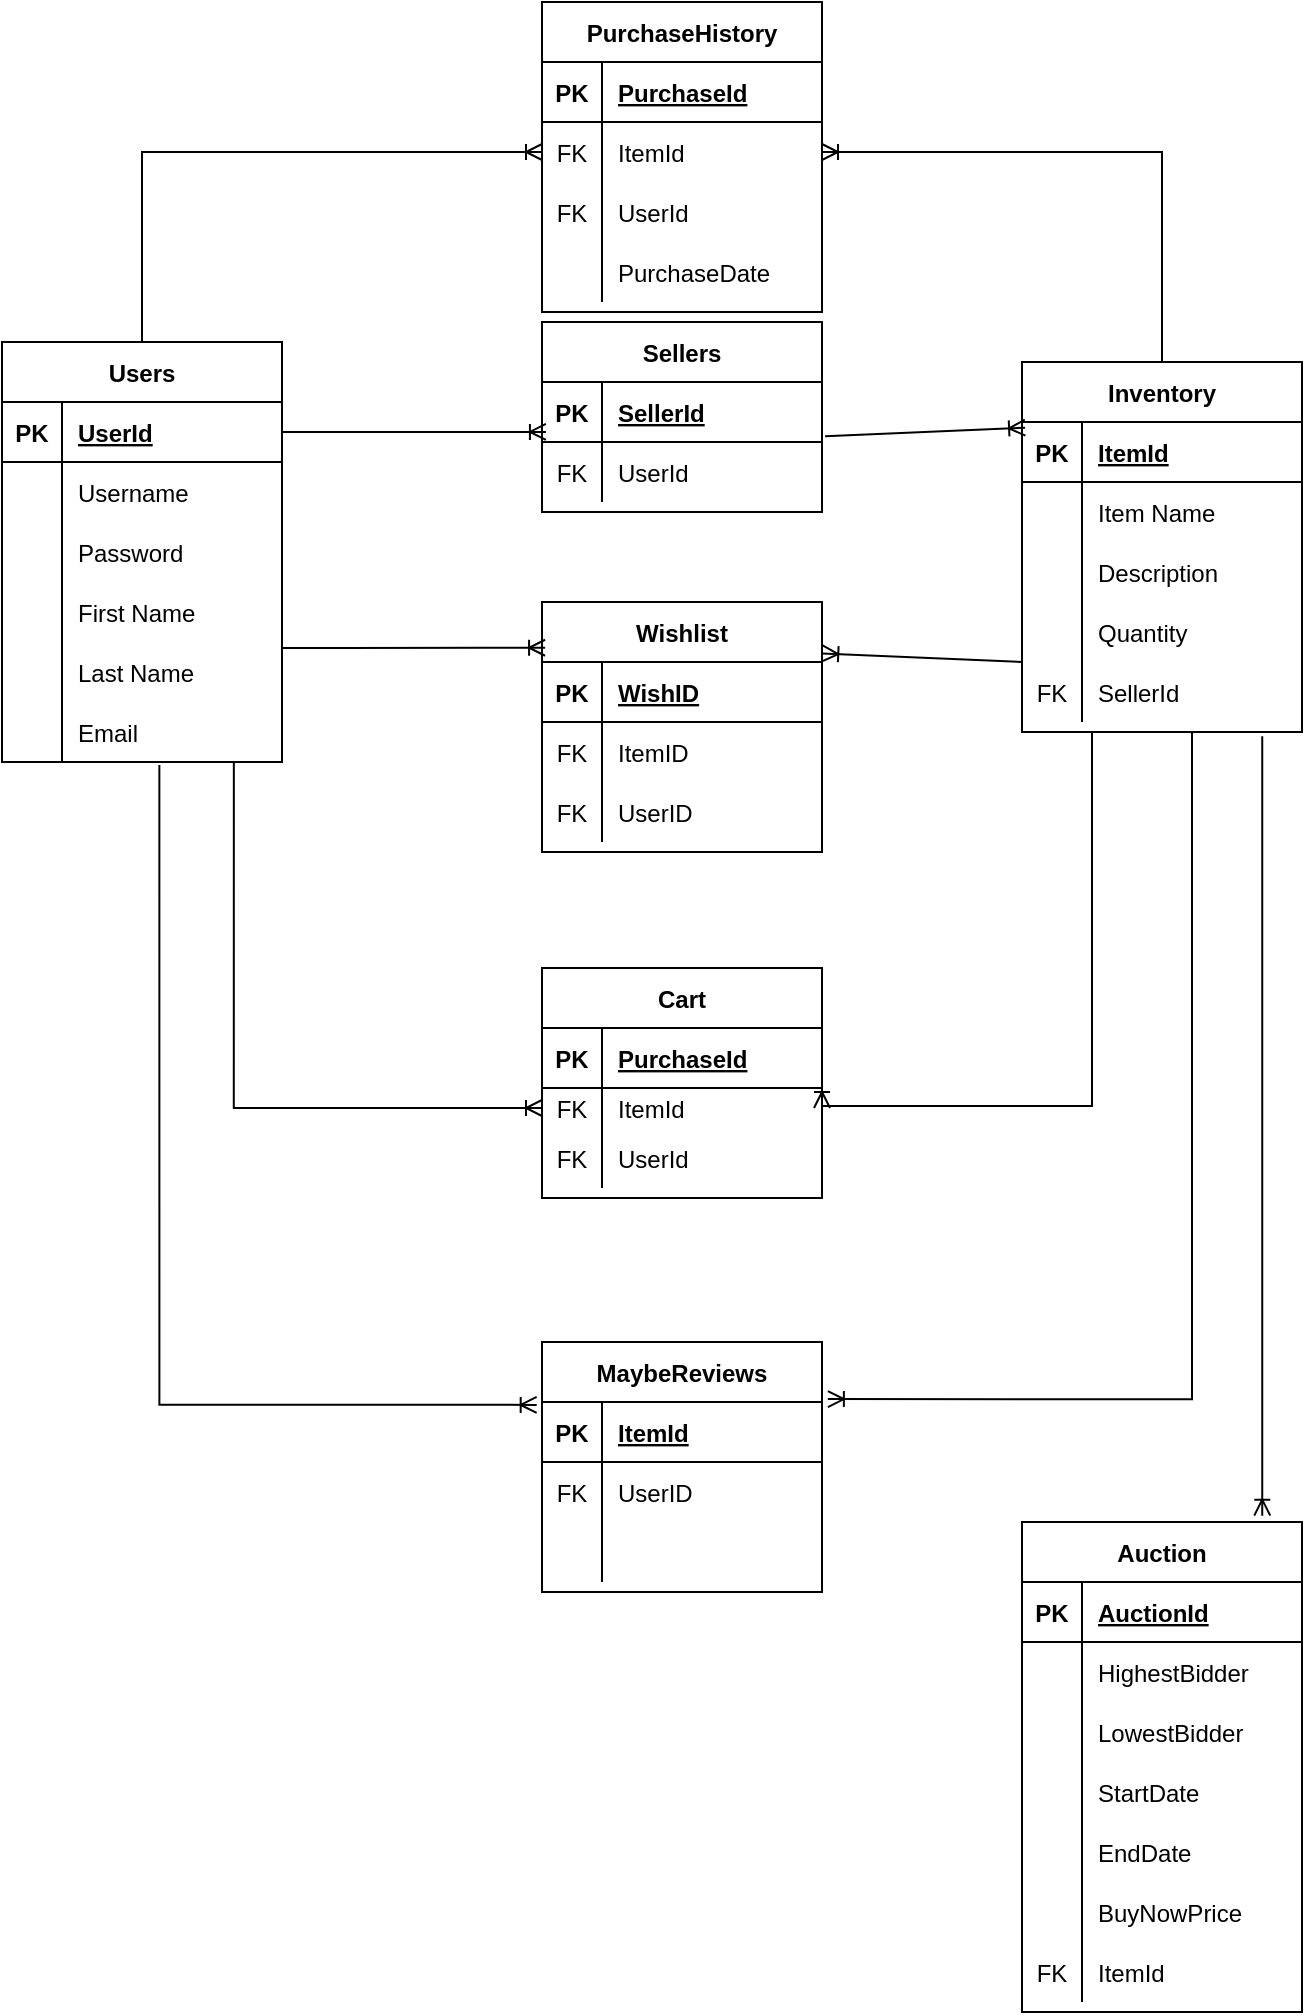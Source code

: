 <mxfile version="17.4.4" type="github">
  <diagram id="R2lEEEUBdFMjLlhIrx00" name="Page-1">
    <mxGraphModel dx="886" dy="617" grid="1" gridSize="10" guides="1" tooltips="1" connect="1" arrows="1" fold="1" page="1" pageScale="1" pageWidth="850" pageHeight="1100" math="0" shadow="0" extFonts="Permanent Marker^https://fonts.googleapis.com/css?family=Permanent+Marker">
      <root>
        <mxCell id="0" />
        <mxCell id="1" parent="0" />
        <mxCell id="C-vyLk0tnHw3VtMMgP7b-2" value="Sellers" style="shape=table;startSize=30;container=1;collapsible=1;childLayout=tableLayout;fixedRows=1;rowLines=0;fontStyle=1;align=center;resizeLast=1;" parent="1" vertex="1">
          <mxGeometry x="390" y="170" width="140" height="95" as="geometry" />
        </mxCell>
        <mxCell id="C-vyLk0tnHw3VtMMgP7b-3" value="" style="shape=partialRectangle;collapsible=0;dropTarget=0;pointerEvents=0;fillColor=none;points=[[0,0.5],[1,0.5]];portConstraint=eastwest;top=0;left=0;right=0;bottom=1;" parent="C-vyLk0tnHw3VtMMgP7b-2" vertex="1">
          <mxGeometry y="30" width="140" height="30" as="geometry" />
        </mxCell>
        <mxCell id="C-vyLk0tnHw3VtMMgP7b-4" value="PK" style="shape=partialRectangle;overflow=hidden;connectable=0;fillColor=none;top=0;left=0;bottom=0;right=0;fontStyle=1;" parent="C-vyLk0tnHw3VtMMgP7b-3" vertex="1">
          <mxGeometry width="30" height="30" as="geometry">
            <mxRectangle width="30" height="30" as="alternateBounds" />
          </mxGeometry>
        </mxCell>
        <mxCell id="C-vyLk0tnHw3VtMMgP7b-5" value="SellerId" style="shape=partialRectangle;overflow=hidden;connectable=0;fillColor=none;top=0;left=0;bottom=0;right=0;align=left;spacingLeft=6;fontStyle=5;" parent="C-vyLk0tnHw3VtMMgP7b-3" vertex="1">
          <mxGeometry x="30" width="110" height="30" as="geometry">
            <mxRectangle width="110" height="30" as="alternateBounds" />
          </mxGeometry>
        </mxCell>
        <mxCell id="C-vyLk0tnHw3VtMMgP7b-9" value="" style="shape=partialRectangle;collapsible=0;dropTarget=0;pointerEvents=0;fillColor=none;points=[[0,0.5],[1,0.5]];portConstraint=eastwest;top=0;left=0;right=0;bottom=0;" parent="C-vyLk0tnHw3VtMMgP7b-2" vertex="1">
          <mxGeometry y="60" width="140" height="30" as="geometry" />
        </mxCell>
        <mxCell id="C-vyLk0tnHw3VtMMgP7b-10" value="FK" style="shape=partialRectangle;overflow=hidden;connectable=0;fillColor=none;top=0;left=0;bottom=0;right=0;" parent="C-vyLk0tnHw3VtMMgP7b-9" vertex="1">
          <mxGeometry width="30" height="30" as="geometry">
            <mxRectangle width="30" height="30" as="alternateBounds" />
          </mxGeometry>
        </mxCell>
        <mxCell id="C-vyLk0tnHw3VtMMgP7b-11" value="UserId" style="shape=partialRectangle;overflow=hidden;connectable=0;fillColor=none;top=0;left=0;bottom=0;right=0;align=left;spacingLeft=6;" parent="C-vyLk0tnHw3VtMMgP7b-9" vertex="1">
          <mxGeometry x="30" width="110" height="30" as="geometry">
            <mxRectangle width="110" height="30" as="alternateBounds" />
          </mxGeometry>
        </mxCell>
        <mxCell id="C-vyLk0tnHw3VtMMgP7b-13" value="Inventory" style="shape=table;startSize=30;container=1;collapsible=1;childLayout=tableLayout;fixedRows=1;rowLines=0;fontStyle=1;align=center;resizeLast=1;" parent="1" vertex="1">
          <mxGeometry x="630" y="190" width="140" height="185" as="geometry" />
        </mxCell>
        <mxCell id="C-vyLk0tnHw3VtMMgP7b-14" value="" style="shape=partialRectangle;collapsible=0;dropTarget=0;pointerEvents=0;fillColor=none;points=[[0,0.5],[1,0.5]];portConstraint=eastwest;top=0;left=0;right=0;bottom=1;" parent="C-vyLk0tnHw3VtMMgP7b-13" vertex="1">
          <mxGeometry y="30" width="140" height="30" as="geometry" />
        </mxCell>
        <mxCell id="C-vyLk0tnHw3VtMMgP7b-15" value="PK" style="shape=partialRectangle;overflow=hidden;connectable=0;fillColor=none;top=0;left=0;bottom=0;right=0;fontStyle=1;" parent="C-vyLk0tnHw3VtMMgP7b-14" vertex="1">
          <mxGeometry width="30" height="30" as="geometry">
            <mxRectangle width="30" height="30" as="alternateBounds" />
          </mxGeometry>
        </mxCell>
        <mxCell id="C-vyLk0tnHw3VtMMgP7b-16" value="ItemId" style="shape=partialRectangle;overflow=hidden;connectable=0;fillColor=none;top=0;left=0;bottom=0;right=0;align=left;spacingLeft=6;fontStyle=5;" parent="C-vyLk0tnHw3VtMMgP7b-14" vertex="1">
          <mxGeometry x="30" width="110" height="30" as="geometry">
            <mxRectangle width="110" height="30" as="alternateBounds" />
          </mxGeometry>
        </mxCell>
        <mxCell id="C-vyLk0tnHw3VtMMgP7b-17" value="" style="shape=partialRectangle;collapsible=0;dropTarget=0;pointerEvents=0;fillColor=none;points=[[0,0.5],[1,0.5]];portConstraint=eastwest;top=0;left=0;right=0;bottom=0;" parent="C-vyLk0tnHw3VtMMgP7b-13" vertex="1">
          <mxGeometry y="60" width="140" height="30" as="geometry" />
        </mxCell>
        <mxCell id="C-vyLk0tnHw3VtMMgP7b-18" value="" style="shape=partialRectangle;overflow=hidden;connectable=0;fillColor=none;top=0;left=0;bottom=0;right=0;" parent="C-vyLk0tnHw3VtMMgP7b-17" vertex="1">
          <mxGeometry width="30" height="30" as="geometry">
            <mxRectangle width="30" height="30" as="alternateBounds" />
          </mxGeometry>
        </mxCell>
        <mxCell id="C-vyLk0tnHw3VtMMgP7b-19" value="Item Name" style="shape=partialRectangle;overflow=hidden;connectable=0;fillColor=none;top=0;left=0;bottom=0;right=0;align=left;spacingLeft=6;" parent="C-vyLk0tnHw3VtMMgP7b-17" vertex="1">
          <mxGeometry x="30" width="110" height="30" as="geometry">
            <mxRectangle width="110" height="30" as="alternateBounds" />
          </mxGeometry>
        </mxCell>
        <mxCell id="C-vyLk0tnHw3VtMMgP7b-20" value="" style="shape=partialRectangle;collapsible=0;dropTarget=0;pointerEvents=0;fillColor=none;points=[[0,0.5],[1,0.5]];portConstraint=eastwest;top=0;left=0;right=0;bottom=0;" parent="C-vyLk0tnHw3VtMMgP7b-13" vertex="1">
          <mxGeometry y="90" width="140" height="30" as="geometry" />
        </mxCell>
        <mxCell id="C-vyLk0tnHw3VtMMgP7b-21" value="" style="shape=partialRectangle;overflow=hidden;connectable=0;fillColor=none;top=0;left=0;bottom=0;right=0;" parent="C-vyLk0tnHw3VtMMgP7b-20" vertex="1">
          <mxGeometry width="30" height="30" as="geometry">
            <mxRectangle width="30" height="30" as="alternateBounds" />
          </mxGeometry>
        </mxCell>
        <mxCell id="C-vyLk0tnHw3VtMMgP7b-22" value="Description" style="shape=partialRectangle;overflow=hidden;connectable=0;fillColor=none;top=0;left=0;bottom=0;right=0;align=left;spacingLeft=6;" parent="C-vyLk0tnHw3VtMMgP7b-20" vertex="1">
          <mxGeometry x="30" width="110" height="30" as="geometry">
            <mxRectangle width="110" height="30" as="alternateBounds" />
          </mxGeometry>
        </mxCell>
        <mxCell id="ozkLrwZnO6SJjDPmM26t-23" style="shape=partialRectangle;collapsible=0;dropTarget=0;pointerEvents=0;fillColor=none;points=[[0,0.5],[1,0.5]];portConstraint=eastwest;top=0;left=0;right=0;bottom=0;" parent="C-vyLk0tnHw3VtMMgP7b-13" vertex="1">
          <mxGeometry y="120" width="140" height="30" as="geometry" />
        </mxCell>
        <mxCell id="ozkLrwZnO6SJjDPmM26t-24" style="shape=partialRectangle;overflow=hidden;connectable=0;fillColor=none;top=0;left=0;bottom=0;right=0;" parent="ozkLrwZnO6SJjDPmM26t-23" vertex="1">
          <mxGeometry width="30" height="30" as="geometry">
            <mxRectangle width="30" height="30" as="alternateBounds" />
          </mxGeometry>
        </mxCell>
        <mxCell id="ozkLrwZnO6SJjDPmM26t-25" value="Quantity" style="shape=partialRectangle;overflow=hidden;connectable=0;fillColor=none;top=0;left=0;bottom=0;right=0;align=left;spacingLeft=6;" parent="ozkLrwZnO6SJjDPmM26t-23" vertex="1">
          <mxGeometry x="30" width="110" height="30" as="geometry">
            <mxRectangle width="110" height="30" as="alternateBounds" />
          </mxGeometry>
        </mxCell>
        <mxCell id="ozkLrwZnO6SJjDPmM26t-26" style="shape=partialRectangle;collapsible=0;dropTarget=0;pointerEvents=0;fillColor=none;points=[[0,0.5],[1,0.5]];portConstraint=eastwest;top=0;left=0;right=0;bottom=0;" parent="C-vyLk0tnHw3VtMMgP7b-13" vertex="1">
          <mxGeometry y="150" width="140" height="30" as="geometry" />
        </mxCell>
        <mxCell id="ozkLrwZnO6SJjDPmM26t-27" value="FK" style="shape=partialRectangle;overflow=hidden;connectable=0;fillColor=none;top=0;left=0;bottom=0;right=0;" parent="ozkLrwZnO6SJjDPmM26t-26" vertex="1">
          <mxGeometry width="30" height="30" as="geometry">
            <mxRectangle width="30" height="30" as="alternateBounds" />
          </mxGeometry>
        </mxCell>
        <mxCell id="ozkLrwZnO6SJjDPmM26t-28" value="SellerId" style="shape=partialRectangle;overflow=hidden;connectable=0;fillColor=none;top=0;left=0;bottom=0;right=0;align=left;spacingLeft=6;" parent="ozkLrwZnO6SJjDPmM26t-26" vertex="1">
          <mxGeometry x="30" width="110" height="30" as="geometry">
            <mxRectangle width="110" height="30" as="alternateBounds" />
          </mxGeometry>
        </mxCell>
        <mxCell id="C-vyLk0tnHw3VtMMgP7b-23" value="Users" style="shape=table;startSize=30;container=1;collapsible=1;childLayout=tableLayout;fixedRows=1;rowLines=0;fontStyle=1;align=center;resizeLast=1;" parent="1" vertex="1">
          <mxGeometry x="120" y="180" width="140" height="210" as="geometry" />
        </mxCell>
        <mxCell id="C-vyLk0tnHw3VtMMgP7b-24" value="" style="shape=partialRectangle;collapsible=0;dropTarget=0;pointerEvents=0;fillColor=none;points=[[0,0.5],[1,0.5]];portConstraint=eastwest;top=0;left=0;right=0;bottom=1;" parent="C-vyLk0tnHw3VtMMgP7b-23" vertex="1">
          <mxGeometry y="30" width="140" height="30" as="geometry" />
        </mxCell>
        <mxCell id="C-vyLk0tnHw3VtMMgP7b-25" value="PK" style="shape=partialRectangle;overflow=hidden;connectable=0;fillColor=none;top=0;left=0;bottom=0;right=0;fontStyle=1;" parent="C-vyLk0tnHw3VtMMgP7b-24" vertex="1">
          <mxGeometry width="30" height="30" as="geometry">
            <mxRectangle width="30" height="30" as="alternateBounds" />
          </mxGeometry>
        </mxCell>
        <mxCell id="C-vyLk0tnHw3VtMMgP7b-26" value="UserId" style="shape=partialRectangle;overflow=hidden;connectable=0;fillColor=none;top=0;left=0;bottom=0;right=0;align=left;spacingLeft=6;fontStyle=5;" parent="C-vyLk0tnHw3VtMMgP7b-24" vertex="1">
          <mxGeometry x="30" width="110" height="30" as="geometry">
            <mxRectangle width="110" height="30" as="alternateBounds" />
          </mxGeometry>
        </mxCell>
        <mxCell id="C-vyLk0tnHw3VtMMgP7b-27" value="" style="shape=partialRectangle;collapsible=0;dropTarget=0;pointerEvents=0;fillColor=none;points=[[0,0.5],[1,0.5]];portConstraint=eastwest;top=0;left=0;right=0;bottom=0;" parent="C-vyLk0tnHw3VtMMgP7b-23" vertex="1">
          <mxGeometry y="60" width="140" height="30" as="geometry" />
        </mxCell>
        <mxCell id="C-vyLk0tnHw3VtMMgP7b-28" value="" style="shape=partialRectangle;overflow=hidden;connectable=0;fillColor=none;top=0;left=0;bottom=0;right=0;" parent="C-vyLk0tnHw3VtMMgP7b-27" vertex="1">
          <mxGeometry width="30" height="30" as="geometry">
            <mxRectangle width="30" height="30" as="alternateBounds" />
          </mxGeometry>
        </mxCell>
        <mxCell id="C-vyLk0tnHw3VtMMgP7b-29" value="Username" style="shape=partialRectangle;overflow=hidden;connectable=0;fillColor=none;top=0;left=0;bottom=0;right=0;align=left;spacingLeft=6;" parent="C-vyLk0tnHw3VtMMgP7b-27" vertex="1">
          <mxGeometry x="30" width="110" height="30" as="geometry">
            <mxRectangle width="110" height="30" as="alternateBounds" />
          </mxGeometry>
        </mxCell>
        <mxCell id="ozkLrwZnO6SJjDPmM26t-8" style="shape=partialRectangle;collapsible=0;dropTarget=0;pointerEvents=0;fillColor=none;points=[[0,0.5],[1,0.5]];portConstraint=eastwest;top=0;left=0;right=0;bottom=0;" parent="C-vyLk0tnHw3VtMMgP7b-23" vertex="1">
          <mxGeometry y="90" width="140" height="30" as="geometry" />
        </mxCell>
        <mxCell id="ozkLrwZnO6SJjDPmM26t-9" style="shape=partialRectangle;overflow=hidden;connectable=0;fillColor=none;top=0;left=0;bottom=0;right=0;" parent="ozkLrwZnO6SJjDPmM26t-8" vertex="1">
          <mxGeometry width="30" height="30" as="geometry">
            <mxRectangle width="30" height="30" as="alternateBounds" />
          </mxGeometry>
        </mxCell>
        <mxCell id="ozkLrwZnO6SJjDPmM26t-10" value="Password" style="shape=partialRectangle;overflow=hidden;connectable=0;fillColor=none;top=0;left=0;bottom=0;right=0;align=left;spacingLeft=6;" parent="ozkLrwZnO6SJjDPmM26t-8" vertex="1">
          <mxGeometry x="30" width="110" height="30" as="geometry">
            <mxRectangle width="110" height="30" as="alternateBounds" />
          </mxGeometry>
        </mxCell>
        <mxCell id="ozkLrwZnO6SJjDPmM26t-14" style="shape=partialRectangle;collapsible=0;dropTarget=0;pointerEvents=0;fillColor=none;points=[[0,0.5],[1,0.5]];portConstraint=eastwest;top=0;left=0;right=0;bottom=0;" parent="C-vyLk0tnHw3VtMMgP7b-23" vertex="1">
          <mxGeometry y="120" width="140" height="30" as="geometry" />
        </mxCell>
        <mxCell id="ozkLrwZnO6SJjDPmM26t-15" style="shape=partialRectangle;overflow=hidden;connectable=0;fillColor=none;top=0;left=0;bottom=0;right=0;" parent="ozkLrwZnO6SJjDPmM26t-14" vertex="1">
          <mxGeometry width="30" height="30" as="geometry">
            <mxRectangle width="30" height="30" as="alternateBounds" />
          </mxGeometry>
        </mxCell>
        <mxCell id="ozkLrwZnO6SJjDPmM26t-16" value="First Name" style="shape=partialRectangle;overflow=hidden;connectable=0;fillColor=none;top=0;left=0;bottom=0;right=0;align=left;spacingLeft=6;" parent="ozkLrwZnO6SJjDPmM26t-14" vertex="1">
          <mxGeometry x="30" width="110" height="30" as="geometry">
            <mxRectangle width="110" height="30" as="alternateBounds" />
          </mxGeometry>
        </mxCell>
        <mxCell id="ozkLrwZnO6SJjDPmM26t-17" style="shape=partialRectangle;collapsible=0;dropTarget=0;pointerEvents=0;fillColor=none;points=[[0,0.5],[1,0.5]];portConstraint=eastwest;top=0;left=0;right=0;bottom=0;" parent="C-vyLk0tnHw3VtMMgP7b-23" vertex="1">
          <mxGeometry y="150" width="140" height="30" as="geometry" />
        </mxCell>
        <mxCell id="ozkLrwZnO6SJjDPmM26t-18" style="shape=partialRectangle;overflow=hidden;connectable=0;fillColor=none;top=0;left=0;bottom=0;right=0;" parent="ozkLrwZnO6SJjDPmM26t-17" vertex="1">
          <mxGeometry width="30" height="30" as="geometry">
            <mxRectangle width="30" height="30" as="alternateBounds" />
          </mxGeometry>
        </mxCell>
        <mxCell id="ozkLrwZnO6SJjDPmM26t-19" value="Last Name" style="shape=partialRectangle;overflow=hidden;connectable=0;fillColor=none;top=0;left=0;bottom=0;right=0;align=left;spacingLeft=6;" parent="ozkLrwZnO6SJjDPmM26t-17" vertex="1">
          <mxGeometry x="30" width="110" height="30" as="geometry">
            <mxRectangle width="110" height="30" as="alternateBounds" />
          </mxGeometry>
        </mxCell>
        <mxCell id="ozkLrwZnO6SJjDPmM26t-20" style="shape=partialRectangle;collapsible=0;dropTarget=0;pointerEvents=0;fillColor=none;points=[[0,0.5],[1,0.5]];portConstraint=eastwest;top=0;left=0;right=0;bottom=0;" parent="C-vyLk0tnHw3VtMMgP7b-23" vertex="1">
          <mxGeometry y="180" width="140" height="30" as="geometry" />
        </mxCell>
        <mxCell id="ozkLrwZnO6SJjDPmM26t-21" style="shape=partialRectangle;overflow=hidden;connectable=0;fillColor=none;top=0;left=0;bottom=0;right=0;" parent="ozkLrwZnO6SJjDPmM26t-20" vertex="1">
          <mxGeometry width="30" height="30" as="geometry">
            <mxRectangle width="30" height="30" as="alternateBounds" />
          </mxGeometry>
        </mxCell>
        <mxCell id="ozkLrwZnO6SJjDPmM26t-22" value="Email" style="shape=partialRectangle;overflow=hidden;connectable=0;fillColor=none;top=0;left=0;bottom=0;right=0;align=left;spacingLeft=6;" parent="ozkLrwZnO6SJjDPmM26t-20" vertex="1">
          <mxGeometry x="30" width="110" height="30" as="geometry">
            <mxRectangle width="110" height="30" as="alternateBounds" />
          </mxGeometry>
        </mxCell>
        <mxCell id="ELUTy0-Bg-P7T-YFolr1-5" value="Wishlist" style="shape=table;startSize=30;container=1;collapsible=1;childLayout=tableLayout;fixedRows=1;rowLines=0;fontStyle=1;align=center;resizeLast=1;" parent="1" vertex="1">
          <mxGeometry x="390" y="310" width="140" height="125" as="geometry" />
        </mxCell>
        <mxCell id="ELUTy0-Bg-P7T-YFolr1-6" value="" style="shape=partialRectangle;collapsible=0;dropTarget=0;pointerEvents=0;fillColor=none;points=[[0,0.5],[1,0.5]];portConstraint=eastwest;top=0;left=0;right=0;bottom=1;" parent="ELUTy0-Bg-P7T-YFolr1-5" vertex="1">
          <mxGeometry y="30" width="140" height="30" as="geometry" />
        </mxCell>
        <mxCell id="ELUTy0-Bg-P7T-YFolr1-7" value="PK" style="shape=partialRectangle;overflow=hidden;connectable=0;fillColor=none;top=0;left=0;bottom=0;right=0;fontStyle=1;" parent="ELUTy0-Bg-P7T-YFolr1-6" vertex="1">
          <mxGeometry width="30" height="30" as="geometry">
            <mxRectangle width="30" height="30" as="alternateBounds" />
          </mxGeometry>
        </mxCell>
        <mxCell id="ELUTy0-Bg-P7T-YFolr1-8" value="WishID" style="shape=partialRectangle;overflow=hidden;connectable=0;fillColor=none;top=0;left=0;bottom=0;right=0;align=left;spacingLeft=6;fontStyle=5;" parent="ELUTy0-Bg-P7T-YFolr1-6" vertex="1">
          <mxGeometry x="30" width="110" height="30" as="geometry">
            <mxRectangle width="110" height="30" as="alternateBounds" />
          </mxGeometry>
        </mxCell>
        <mxCell id="ELUTy0-Bg-P7T-YFolr1-9" value="" style="shape=partialRectangle;collapsible=0;dropTarget=0;pointerEvents=0;fillColor=none;points=[[0,0.5],[1,0.5]];portConstraint=eastwest;top=0;left=0;right=0;bottom=0;" parent="ELUTy0-Bg-P7T-YFolr1-5" vertex="1">
          <mxGeometry y="60" width="140" height="30" as="geometry" />
        </mxCell>
        <mxCell id="ELUTy0-Bg-P7T-YFolr1-10" value="FK" style="shape=partialRectangle;overflow=hidden;connectable=0;fillColor=none;top=0;left=0;bottom=0;right=0;" parent="ELUTy0-Bg-P7T-YFolr1-9" vertex="1">
          <mxGeometry width="30" height="30" as="geometry">
            <mxRectangle width="30" height="30" as="alternateBounds" />
          </mxGeometry>
        </mxCell>
        <mxCell id="ELUTy0-Bg-P7T-YFolr1-11" value="ItemID" style="shape=partialRectangle;overflow=hidden;connectable=0;fillColor=none;top=0;left=0;bottom=0;right=0;align=left;spacingLeft=6;" parent="ELUTy0-Bg-P7T-YFolr1-9" vertex="1">
          <mxGeometry x="30" width="110" height="30" as="geometry">
            <mxRectangle width="110" height="30" as="alternateBounds" />
          </mxGeometry>
        </mxCell>
        <mxCell id="ozkLrwZnO6SJjDPmM26t-52" style="shape=partialRectangle;collapsible=0;dropTarget=0;pointerEvents=0;fillColor=none;points=[[0,0.5],[1,0.5]];portConstraint=eastwest;top=0;left=0;right=0;bottom=0;" parent="ELUTy0-Bg-P7T-YFolr1-5" vertex="1">
          <mxGeometry y="90" width="140" height="30" as="geometry" />
        </mxCell>
        <mxCell id="ozkLrwZnO6SJjDPmM26t-53" value="FK" style="shape=partialRectangle;overflow=hidden;connectable=0;fillColor=none;top=0;left=0;bottom=0;right=0;" parent="ozkLrwZnO6SJjDPmM26t-52" vertex="1">
          <mxGeometry width="30" height="30" as="geometry">
            <mxRectangle width="30" height="30" as="alternateBounds" />
          </mxGeometry>
        </mxCell>
        <mxCell id="ozkLrwZnO6SJjDPmM26t-54" value="UserID" style="shape=partialRectangle;overflow=hidden;connectable=0;fillColor=none;top=0;left=0;bottom=0;right=0;align=left;spacingLeft=6;" parent="ozkLrwZnO6SJjDPmM26t-52" vertex="1">
          <mxGeometry x="30" width="110" height="30" as="geometry">
            <mxRectangle width="110" height="30" as="alternateBounds" />
          </mxGeometry>
        </mxCell>
        <mxCell id="ELUTy0-Bg-P7T-YFolr1-15" value="Cart" style="shape=table;startSize=30;container=1;collapsible=1;childLayout=tableLayout;fixedRows=1;rowLines=0;fontStyle=1;align=center;resizeLast=1;" parent="1" vertex="1">
          <mxGeometry x="390" y="493" width="140" height="115" as="geometry" />
        </mxCell>
        <mxCell id="ELUTy0-Bg-P7T-YFolr1-16" value="" style="shape=partialRectangle;collapsible=0;dropTarget=0;pointerEvents=0;fillColor=none;points=[[0,0.5],[1,0.5]];portConstraint=eastwest;top=0;left=0;right=0;bottom=1;" parent="ELUTy0-Bg-P7T-YFolr1-15" vertex="1">
          <mxGeometry y="30" width="140" height="30" as="geometry" />
        </mxCell>
        <mxCell id="ELUTy0-Bg-P7T-YFolr1-17" value="PK" style="shape=partialRectangle;overflow=hidden;connectable=0;fillColor=none;top=0;left=0;bottom=0;right=0;fontStyle=1;" parent="ELUTy0-Bg-P7T-YFolr1-16" vertex="1">
          <mxGeometry width="30" height="30" as="geometry">
            <mxRectangle width="30" height="30" as="alternateBounds" />
          </mxGeometry>
        </mxCell>
        <mxCell id="ELUTy0-Bg-P7T-YFolr1-18" value="PurchaseId" style="shape=partialRectangle;overflow=hidden;connectable=0;fillColor=none;top=0;left=0;bottom=0;right=0;align=left;spacingLeft=6;fontStyle=5;" parent="ELUTy0-Bg-P7T-YFolr1-16" vertex="1">
          <mxGeometry x="30" width="110" height="30" as="geometry">
            <mxRectangle width="110" height="30" as="alternateBounds" />
          </mxGeometry>
        </mxCell>
        <mxCell id="ELUTy0-Bg-P7T-YFolr1-19" value="" style="shape=partialRectangle;collapsible=0;dropTarget=0;pointerEvents=0;fillColor=none;points=[[0,0.5],[1,0.5]];portConstraint=eastwest;top=0;left=0;right=0;bottom=0;" parent="ELUTy0-Bg-P7T-YFolr1-15" vertex="1">
          <mxGeometry y="60" width="140" height="20" as="geometry" />
        </mxCell>
        <mxCell id="ELUTy0-Bg-P7T-YFolr1-20" value="FK" style="shape=partialRectangle;overflow=hidden;connectable=0;fillColor=none;top=0;left=0;bottom=0;right=0;" parent="ELUTy0-Bg-P7T-YFolr1-19" vertex="1">
          <mxGeometry width="30" height="20" as="geometry">
            <mxRectangle width="30" height="20" as="alternateBounds" />
          </mxGeometry>
        </mxCell>
        <mxCell id="ELUTy0-Bg-P7T-YFolr1-21" value="ItemId" style="shape=partialRectangle;overflow=hidden;connectable=0;fillColor=none;top=0;left=0;bottom=0;right=0;align=left;spacingLeft=6;" parent="ELUTy0-Bg-P7T-YFolr1-19" vertex="1">
          <mxGeometry x="30" width="110" height="20" as="geometry">
            <mxRectangle width="110" height="20" as="alternateBounds" />
          </mxGeometry>
        </mxCell>
        <mxCell id="ozkLrwZnO6SJjDPmM26t-29" style="shape=partialRectangle;collapsible=0;dropTarget=0;pointerEvents=0;fillColor=none;points=[[0,0.5],[1,0.5]];portConstraint=eastwest;top=0;left=0;right=0;bottom=0;" parent="ELUTy0-Bg-P7T-YFolr1-15" vertex="1">
          <mxGeometry y="80" width="140" height="30" as="geometry" />
        </mxCell>
        <mxCell id="ozkLrwZnO6SJjDPmM26t-30" value="FK" style="shape=partialRectangle;overflow=hidden;connectable=0;fillColor=none;top=0;left=0;bottom=0;right=0;" parent="ozkLrwZnO6SJjDPmM26t-29" vertex="1">
          <mxGeometry width="30" height="30" as="geometry">
            <mxRectangle width="30" height="30" as="alternateBounds" />
          </mxGeometry>
        </mxCell>
        <mxCell id="ozkLrwZnO6SJjDPmM26t-31" value="UserId" style="shape=partialRectangle;overflow=hidden;connectable=0;fillColor=none;top=0;left=0;bottom=0;right=0;align=left;spacingLeft=6;" parent="ozkLrwZnO6SJjDPmM26t-29" vertex="1">
          <mxGeometry x="30" width="110" height="30" as="geometry">
            <mxRectangle width="110" height="30" as="alternateBounds" />
          </mxGeometry>
        </mxCell>
        <mxCell id="ELUTy0-Bg-P7T-YFolr1-25" value="PurchaseHistory" style="shape=table;startSize=30;container=1;collapsible=1;childLayout=tableLayout;fixedRows=1;rowLines=0;fontStyle=1;align=center;resizeLast=1;" parent="1" vertex="1">
          <mxGeometry x="390" y="10" width="140" height="155" as="geometry" />
        </mxCell>
        <mxCell id="ELUTy0-Bg-P7T-YFolr1-26" value="" style="shape=partialRectangle;collapsible=0;dropTarget=0;pointerEvents=0;fillColor=none;points=[[0,0.5],[1,0.5]];portConstraint=eastwest;top=0;left=0;right=0;bottom=1;" parent="ELUTy0-Bg-P7T-YFolr1-25" vertex="1">
          <mxGeometry y="30" width="140" height="30" as="geometry" />
        </mxCell>
        <mxCell id="ELUTy0-Bg-P7T-YFolr1-27" value="PK" style="shape=partialRectangle;overflow=hidden;connectable=0;fillColor=none;top=0;left=0;bottom=0;right=0;fontStyle=1;" parent="ELUTy0-Bg-P7T-YFolr1-26" vertex="1">
          <mxGeometry width="30" height="30" as="geometry">
            <mxRectangle width="30" height="30" as="alternateBounds" />
          </mxGeometry>
        </mxCell>
        <mxCell id="ELUTy0-Bg-P7T-YFolr1-28" value="PurchaseId" style="shape=partialRectangle;overflow=hidden;connectable=0;fillColor=none;top=0;left=0;bottom=0;right=0;align=left;spacingLeft=6;fontStyle=5;" parent="ELUTy0-Bg-P7T-YFolr1-26" vertex="1">
          <mxGeometry x="30" width="110" height="30" as="geometry">
            <mxRectangle width="110" height="30" as="alternateBounds" />
          </mxGeometry>
        </mxCell>
        <mxCell id="ELUTy0-Bg-P7T-YFolr1-29" value="" style="shape=partialRectangle;collapsible=0;dropTarget=0;pointerEvents=0;fillColor=none;points=[[0,0.5],[1,0.5]];portConstraint=eastwest;top=0;left=0;right=0;bottom=0;" parent="ELUTy0-Bg-P7T-YFolr1-25" vertex="1">
          <mxGeometry y="60" width="140" height="30" as="geometry" />
        </mxCell>
        <mxCell id="ELUTy0-Bg-P7T-YFolr1-30" value="FK" style="shape=partialRectangle;overflow=hidden;connectable=0;fillColor=none;top=0;left=0;bottom=0;right=0;" parent="ELUTy0-Bg-P7T-YFolr1-29" vertex="1">
          <mxGeometry width="30" height="30" as="geometry">
            <mxRectangle width="30" height="30" as="alternateBounds" />
          </mxGeometry>
        </mxCell>
        <mxCell id="ELUTy0-Bg-P7T-YFolr1-31" value="ItemId" style="shape=partialRectangle;overflow=hidden;connectable=0;fillColor=none;top=0;left=0;bottom=0;right=0;align=left;spacingLeft=6;" parent="ELUTy0-Bg-P7T-YFolr1-29" vertex="1">
          <mxGeometry x="30" width="110" height="30" as="geometry">
            <mxRectangle width="110" height="30" as="alternateBounds" />
          </mxGeometry>
        </mxCell>
        <mxCell id="ozkLrwZnO6SJjDPmM26t-47" style="shape=partialRectangle;collapsible=0;dropTarget=0;pointerEvents=0;fillColor=none;points=[[0,0.5],[1,0.5]];portConstraint=eastwest;top=0;left=0;right=0;bottom=0;" parent="ELUTy0-Bg-P7T-YFolr1-25" vertex="1">
          <mxGeometry y="90" width="140" height="30" as="geometry" />
        </mxCell>
        <mxCell id="ozkLrwZnO6SJjDPmM26t-48" value="FK" style="shape=partialRectangle;overflow=hidden;connectable=0;fillColor=none;top=0;left=0;bottom=0;right=0;" parent="ozkLrwZnO6SJjDPmM26t-47" vertex="1">
          <mxGeometry width="30" height="30" as="geometry">
            <mxRectangle width="30" height="30" as="alternateBounds" />
          </mxGeometry>
        </mxCell>
        <mxCell id="ozkLrwZnO6SJjDPmM26t-49" value="UserId" style="shape=partialRectangle;overflow=hidden;connectable=0;fillColor=none;top=0;left=0;bottom=0;right=0;align=left;spacingLeft=6;" parent="ozkLrwZnO6SJjDPmM26t-47" vertex="1">
          <mxGeometry x="30" width="110" height="30" as="geometry">
            <mxRectangle width="110" height="30" as="alternateBounds" />
          </mxGeometry>
        </mxCell>
        <mxCell id="1ihPLtH1y8Be_ZUtrKeJ-4" style="shape=partialRectangle;collapsible=0;dropTarget=0;pointerEvents=0;fillColor=none;points=[[0,0.5],[1,0.5]];portConstraint=eastwest;top=0;left=0;right=0;bottom=0;" vertex="1" parent="ELUTy0-Bg-P7T-YFolr1-25">
          <mxGeometry y="120" width="140" height="30" as="geometry" />
        </mxCell>
        <mxCell id="1ihPLtH1y8Be_ZUtrKeJ-5" style="shape=partialRectangle;overflow=hidden;connectable=0;fillColor=none;top=0;left=0;bottom=0;right=0;" vertex="1" parent="1ihPLtH1y8Be_ZUtrKeJ-4">
          <mxGeometry width="30" height="30" as="geometry">
            <mxRectangle width="30" height="30" as="alternateBounds" />
          </mxGeometry>
        </mxCell>
        <mxCell id="1ihPLtH1y8Be_ZUtrKeJ-6" value="PurchaseDate" style="shape=partialRectangle;overflow=hidden;connectable=0;fillColor=none;top=0;left=0;bottom=0;right=0;align=left;spacingLeft=6;" vertex="1" parent="1ihPLtH1y8Be_ZUtrKeJ-4">
          <mxGeometry x="30" width="110" height="30" as="geometry">
            <mxRectangle width="110" height="30" as="alternateBounds" />
          </mxGeometry>
        </mxCell>
        <mxCell id="ELUTy0-Bg-P7T-YFolr1-35" value="Auction" style="shape=table;startSize=30;container=1;collapsible=1;childLayout=tableLayout;fixedRows=1;rowLines=0;fontStyle=1;align=center;resizeLast=1;" parent="1" vertex="1">
          <mxGeometry x="630" y="770" width="140" height="245" as="geometry" />
        </mxCell>
        <mxCell id="ELUTy0-Bg-P7T-YFolr1-36" value="" style="shape=partialRectangle;collapsible=0;dropTarget=0;pointerEvents=0;fillColor=none;points=[[0,0.5],[1,0.5]];portConstraint=eastwest;top=0;left=0;right=0;bottom=1;" parent="ELUTy0-Bg-P7T-YFolr1-35" vertex="1">
          <mxGeometry y="30" width="140" height="30" as="geometry" />
        </mxCell>
        <mxCell id="ELUTy0-Bg-P7T-YFolr1-37" value="PK" style="shape=partialRectangle;overflow=hidden;connectable=0;fillColor=none;top=0;left=0;bottom=0;right=0;fontStyle=1;" parent="ELUTy0-Bg-P7T-YFolr1-36" vertex="1">
          <mxGeometry width="30" height="30" as="geometry">
            <mxRectangle width="30" height="30" as="alternateBounds" />
          </mxGeometry>
        </mxCell>
        <mxCell id="ELUTy0-Bg-P7T-YFolr1-38" value="AuctionId" style="shape=partialRectangle;overflow=hidden;connectable=0;fillColor=none;top=0;left=0;bottom=0;right=0;align=left;spacingLeft=6;fontStyle=5;" parent="ELUTy0-Bg-P7T-YFolr1-36" vertex="1">
          <mxGeometry x="30" width="110" height="30" as="geometry">
            <mxRectangle width="110" height="30" as="alternateBounds" />
          </mxGeometry>
        </mxCell>
        <mxCell id="ELUTy0-Bg-P7T-YFolr1-42" value="" style="shape=partialRectangle;collapsible=0;dropTarget=0;pointerEvents=0;fillColor=none;points=[[0,0.5],[1,0.5]];portConstraint=eastwest;top=0;left=0;right=0;bottom=0;" parent="ELUTy0-Bg-P7T-YFolr1-35" vertex="1">
          <mxGeometry y="60" width="140" height="30" as="geometry" />
        </mxCell>
        <mxCell id="ELUTy0-Bg-P7T-YFolr1-43" value="" style="shape=partialRectangle;overflow=hidden;connectable=0;fillColor=none;top=0;left=0;bottom=0;right=0;" parent="ELUTy0-Bg-P7T-YFolr1-42" vertex="1">
          <mxGeometry width="30" height="30" as="geometry">
            <mxRectangle width="30" height="30" as="alternateBounds" />
          </mxGeometry>
        </mxCell>
        <mxCell id="ELUTy0-Bg-P7T-YFolr1-44" value="HighestBidder" style="shape=partialRectangle;overflow=hidden;connectable=0;fillColor=none;top=0;left=0;bottom=0;right=0;align=left;spacingLeft=6;" parent="ELUTy0-Bg-P7T-YFolr1-42" vertex="1">
          <mxGeometry x="30" width="110" height="30" as="geometry">
            <mxRectangle width="110" height="30" as="alternateBounds" />
          </mxGeometry>
        </mxCell>
        <mxCell id="ozkLrwZnO6SJjDPmM26t-32" style="shape=partialRectangle;collapsible=0;dropTarget=0;pointerEvents=0;fillColor=none;points=[[0,0.5],[1,0.5]];portConstraint=eastwest;top=0;left=0;right=0;bottom=0;" parent="ELUTy0-Bg-P7T-YFolr1-35" vertex="1">
          <mxGeometry y="90" width="140" height="30" as="geometry" />
        </mxCell>
        <mxCell id="ozkLrwZnO6SJjDPmM26t-33" style="shape=partialRectangle;overflow=hidden;connectable=0;fillColor=none;top=0;left=0;bottom=0;right=0;" parent="ozkLrwZnO6SJjDPmM26t-32" vertex="1">
          <mxGeometry width="30" height="30" as="geometry">
            <mxRectangle width="30" height="30" as="alternateBounds" />
          </mxGeometry>
        </mxCell>
        <mxCell id="ozkLrwZnO6SJjDPmM26t-34" value="LowestBidder" style="shape=partialRectangle;overflow=hidden;connectable=0;fillColor=none;top=0;left=0;bottom=0;right=0;align=left;spacingLeft=6;" parent="ozkLrwZnO6SJjDPmM26t-32" vertex="1">
          <mxGeometry x="30" width="110" height="30" as="geometry">
            <mxRectangle width="110" height="30" as="alternateBounds" />
          </mxGeometry>
        </mxCell>
        <mxCell id="1ihPLtH1y8Be_ZUtrKeJ-1" style="shape=partialRectangle;collapsible=0;dropTarget=0;pointerEvents=0;fillColor=none;points=[[0,0.5],[1,0.5]];portConstraint=eastwest;top=0;left=0;right=0;bottom=0;" vertex="1" parent="ELUTy0-Bg-P7T-YFolr1-35">
          <mxGeometry y="120" width="140" height="30" as="geometry" />
        </mxCell>
        <mxCell id="1ihPLtH1y8Be_ZUtrKeJ-2" style="shape=partialRectangle;overflow=hidden;connectable=0;fillColor=none;top=0;left=0;bottom=0;right=0;" vertex="1" parent="1ihPLtH1y8Be_ZUtrKeJ-1">
          <mxGeometry width="30" height="30" as="geometry">
            <mxRectangle width="30" height="30" as="alternateBounds" />
          </mxGeometry>
        </mxCell>
        <mxCell id="1ihPLtH1y8Be_ZUtrKeJ-3" value="StartDate" style="shape=partialRectangle;overflow=hidden;connectable=0;fillColor=none;top=0;left=0;bottom=0;right=0;align=left;spacingLeft=6;" vertex="1" parent="1ihPLtH1y8Be_ZUtrKeJ-1">
          <mxGeometry x="30" width="110" height="30" as="geometry">
            <mxRectangle width="110" height="30" as="alternateBounds" />
          </mxGeometry>
        </mxCell>
        <mxCell id="ozkLrwZnO6SJjDPmM26t-35" style="shape=partialRectangle;collapsible=0;dropTarget=0;pointerEvents=0;fillColor=none;points=[[0,0.5],[1,0.5]];portConstraint=eastwest;top=0;left=0;right=0;bottom=0;" parent="ELUTy0-Bg-P7T-YFolr1-35" vertex="1">
          <mxGeometry y="150" width="140" height="30" as="geometry" />
        </mxCell>
        <mxCell id="ozkLrwZnO6SJjDPmM26t-36" style="shape=partialRectangle;overflow=hidden;connectable=0;fillColor=none;top=0;left=0;bottom=0;right=0;" parent="ozkLrwZnO6SJjDPmM26t-35" vertex="1">
          <mxGeometry width="30" height="30" as="geometry">
            <mxRectangle width="30" height="30" as="alternateBounds" />
          </mxGeometry>
        </mxCell>
        <mxCell id="ozkLrwZnO6SJjDPmM26t-37" value="EndDate" style="shape=partialRectangle;overflow=hidden;connectable=0;fillColor=none;top=0;left=0;bottom=0;right=0;align=left;spacingLeft=6;" parent="ozkLrwZnO6SJjDPmM26t-35" vertex="1">
          <mxGeometry x="30" width="110" height="30" as="geometry">
            <mxRectangle width="110" height="30" as="alternateBounds" />
          </mxGeometry>
        </mxCell>
        <mxCell id="ozkLrwZnO6SJjDPmM26t-38" style="shape=partialRectangle;collapsible=0;dropTarget=0;pointerEvents=0;fillColor=none;points=[[0,0.5],[1,0.5]];portConstraint=eastwest;top=0;left=0;right=0;bottom=0;" parent="ELUTy0-Bg-P7T-YFolr1-35" vertex="1">
          <mxGeometry y="180" width="140" height="30" as="geometry" />
        </mxCell>
        <mxCell id="ozkLrwZnO6SJjDPmM26t-39" style="shape=partialRectangle;overflow=hidden;connectable=0;fillColor=none;top=0;left=0;bottom=0;right=0;" parent="ozkLrwZnO6SJjDPmM26t-38" vertex="1">
          <mxGeometry width="30" height="30" as="geometry">
            <mxRectangle width="30" height="30" as="alternateBounds" />
          </mxGeometry>
        </mxCell>
        <mxCell id="ozkLrwZnO6SJjDPmM26t-40" value="BuyNowPrice" style="shape=partialRectangle;overflow=hidden;connectable=0;fillColor=none;top=0;left=0;bottom=0;right=0;align=left;spacingLeft=6;" parent="ozkLrwZnO6SJjDPmM26t-38" vertex="1">
          <mxGeometry x="30" width="110" height="30" as="geometry">
            <mxRectangle width="110" height="30" as="alternateBounds" />
          </mxGeometry>
        </mxCell>
        <mxCell id="ozkLrwZnO6SJjDPmM26t-41" style="shape=partialRectangle;collapsible=0;dropTarget=0;pointerEvents=0;fillColor=none;points=[[0,0.5],[1,0.5]];portConstraint=eastwest;top=0;left=0;right=0;bottom=0;" parent="ELUTy0-Bg-P7T-YFolr1-35" vertex="1">
          <mxGeometry y="210" width="140" height="30" as="geometry" />
        </mxCell>
        <mxCell id="ozkLrwZnO6SJjDPmM26t-42" value="FK" style="shape=partialRectangle;overflow=hidden;connectable=0;fillColor=none;top=0;left=0;bottom=0;right=0;" parent="ozkLrwZnO6SJjDPmM26t-41" vertex="1">
          <mxGeometry width="30" height="30" as="geometry">
            <mxRectangle width="30" height="30" as="alternateBounds" />
          </mxGeometry>
        </mxCell>
        <mxCell id="ozkLrwZnO6SJjDPmM26t-43" value="ItemId" style="shape=partialRectangle;overflow=hidden;connectable=0;fillColor=none;top=0;left=0;bottom=0;right=0;align=left;spacingLeft=6;" parent="ozkLrwZnO6SJjDPmM26t-41" vertex="1">
          <mxGeometry x="30" width="110" height="30" as="geometry">
            <mxRectangle width="110" height="30" as="alternateBounds" />
          </mxGeometry>
        </mxCell>
        <mxCell id="ELUTy0-Bg-P7T-YFolr1-55" value="MaybeReviews" style="shape=table;startSize=30;container=1;collapsible=1;childLayout=tableLayout;fixedRows=1;rowLines=0;fontStyle=1;align=center;resizeLast=1;" parent="1" vertex="1">
          <mxGeometry x="390" y="680" width="140" height="125.0" as="geometry" />
        </mxCell>
        <mxCell id="ELUTy0-Bg-P7T-YFolr1-56" value="" style="shape=partialRectangle;collapsible=0;dropTarget=0;pointerEvents=0;fillColor=none;points=[[0,0.5],[1,0.5]];portConstraint=eastwest;top=0;left=0;right=0;bottom=1;" parent="ELUTy0-Bg-P7T-YFolr1-55" vertex="1">
          <mxGeometry y="30" width="140" height="30" as="geometry" />
        </mxCell>
        <mxCell id="ELUTy0-Bg-P7T-YFolr1-57" value="PK" style="shape=partialRectangle;overflow=hidden;connectable=0;fillColor=none;top=0;left=0;bottom=0;right=0;fontStyle=1;" parent="ELUTy0-Bg-P7T-YFolr1-56" vertex="1">
          <mxGeometry width="30" height="30" as="geometry">
            <mxRectangle width="30" height="30" as="alternateBounds" />
          </mxGeometry>
        </mxCell>
        <mxCell id="ELUTy0-Bg-P7T-YFolr1-58" value="ItemId" style="shape=partialRectangle;overflow=hidden;connectable=0;fillColor=none;top=0;left=0;bottom=0;right=0;align=left;spacingLeft=6;fontStyle=5;" parent="ELUTy0-Bg-P7T-YFolr1-56" vertex="1">
          <mxGeometry x="30" width="110" height="30" as="geometry">
            <mxRectangle width="110" height="30" as="alternateBounds" />
          </mxGeometry>
        </mxCell>
        <mxCell id="ELUTy0-Bg-P7T-YFolr1-59" value="" style="shape=partialRectangle;collapsible=0;dropTarget=0;pointerEvents=0;fillColor=none;points=[[0,0.5],[1,0.5]];portConstraint=eastwest;top=0;left=0;right=0;bottom=0;" parent="ELUTy0-Bg-P7T-YFolr1-55" vertex="1">
          <mxGeometry y="60" width="140" height="30" as="geometry" />
        </mxCell>
        <mxCell id="ELUTy0-Bg-P7T-YFolr1-60" value="FK" style="shape=partialRectangle;overflow=hidden;connectable=0;fillColor=none;top=0;left=0;bottom=0;right=0;" parent="ELUTy0-Bg-P7T-YFolr1-59" vertex="1">
          <mxGeometry width="30" height="30" as="geometry">
            <mxRectangle width="30" height="30" as="alternateBounds" />
          </mxGeometry>
        </mxCell>
        <mxCell id="ELUTy0-Bg-P7T-YFolr1-61" value="UserID" style="shape=partialRectangle;overflow=hidden;connectable=0;fillColor=none;top=0;left=0;bottom=0;right=0;align=left;spacingLeft=6;" parent="ELUTy0-Bg-P7T-YFolr1-59" vertex="1">
          <mxGeometry x="30" width="110" height="30" as="geometry">
            <mxRectangle width="110" height="30" as="alternateBounds" />
          </mxGeometry>
        </mxCell>
        <mxCell id="ELUTy0-Bg-P7T-YFolr1-62" value="" style="shape=partialRectangle;collapsible=0;dropTarget=0;pointerEvents=0;fillColor=none;points=[[0,0.5],[1,0.5]];portConstraint=eastwest;top=0;left=0;right=0;bottom=0;" parent="ELUTy0-Bg-P7T-YFolr1-55" vertex="1">
          <mxGeometry y="90" width="140" height="30" as="geometry" />
        </mxCell>
        <mxCell id="ELUTy0-Bg-P7T-YFolr1-63" value="" style="shape=partialRectangle;overflow=hidden;connectable=0;fillColor=none;top=0;left=0;bottom=0;right=0;" parent="ELUTy0-Bg-P7T-YFolr1-62" vertex="1">
          <mxGeometry width="30" height="30" as="geometry">
            <mxRectangle width="30" height="30" as="alternateBounds" />
          </mxGeometry>
        </mxCell>
        <mxCell id="ELUTy0-Bg-P7T-YFolr1-64" value="" style="shape=partialRectangle;overflow=hidden;connectable=0;fillColor=none;top=0;left=0;bottom=0;right=0;align=left;spacingLeft=6;" parent="ELUTy0-Bg-P7T-YFolr1-62" vertex="1">
          <mxGeometry x="30" width="110" height="30" as="geometry">
            <mxRectangle width="110" height="30" as="alternateBounds" />
          </mxGeometry>
        </mxCell>
        <mxCell id="ozkLrwZnO6SJjDPmM26t-44" value="" style="edgeStyle=entityRelationEdgeStyle;fontSize=12;html=1;endArrow=ERoneToMany;rounded=0;exitX=1;exitY=0.5;exitDx=0;exitDy=0;entryX=0.014;entryY=0.833;entryDx=0;entryDy=0;entryPerimeter=0;" parent="1" source="C-vyLk0tnHw3VtMMgP7b-24" target="C-vyLk0tnHw3VtMMgP7b-3" edge="1">
          <mxGeometry width="100" height="100" relative="1" as="geometry">
            <mxPoint x="270" y="290" as="sourcePoint" />
            <mxPoint x="370" y="190" as="targetPoint" />
          </mxGeometry>
        </mxCell>
        <mxCell id="ozkLrwZnO6SJjDPmM26t-50" value="" style="edgeStyle=orthogonalEdgeStyle;fontSize=12;html=1;endArrow=ERoneToMany;rounded=0;exitX=0.5;exitY=0;exitDx=0;exitDy=0;entryX=1;entryY=0.5;entryDx=0;entryDy=0;" parent="1" source="C-vyLk0tnHw3VtMMgP7b-13" target="ELUTy0-Bg-P7T-YFolr1-29" edge="1">
          <mxGeometry width="100" height="100" relative="1" as="geometry">
            <mxPoint x="620" y="60" as="sourcePoint" />
            <mxPoint x="715.38" y="60.6" as="targetPoint" />
          </mxGeometry>
        </mxCell>
        <mxCell id="ozkLrwZnO6SJjDPmM26t-51" value="" style="edgeStyle=orthogonalEdgeStyle;fontSize=12;html=1;endArrow=ERoneToMany;rounded=0;exitX=0.5;exitY=0;exitDx=0;exitDy=0;entryX=0;entryY=0.5;entryDx=0;entryDy=0;" parent="1" source="C-vyLk0tnHw3VtMMgP7b-23" target="ELUTy0-Bg-P7T-YFolr1-29" edge="1">
          <mxGeometry width="100" height="100" relative="1" as="geometry">
            <mxPoint x="400" y="115" as="sourcePoint" />
            <mxPoint x="230" y="30" as="targetPoint" />
          </mxGeometry>
        </mxCell>
        <mxCell id="ozkLrwZnO6SJjDPmM26t-55" value="" style="fontSize=12;html=1;endArrow=ERoneToMany;rounded=0;entryX=0.011;entryY=0.095;entryDx=0;entryDy=0;entryPerimeter=0;exitX=1.011;exitY=0.905;exitDx=0;exitDy=0;exitPerimeter=0;" parent="1" source="C-vyLk0tnHw3VtMMgP7b-3" target="C-vyLk0tnHw3VtMMgP7b-14" edge="1">
          <mxGeometry width="100" height="100" relative="1" as="geometry">
            <mxPoint x="570" y="190" as="sourcePoint" />
            <mxPoint x="621.96" y="284.29" as="targetPoint" />
          </mxGeometry>
        </mxCell>
        <mxCell id="ozkLrwZnO6SJjDPmM26t-56" value="" style="edgeStyle=entityRelationEdgeStyle;fontSize=12;html=1;endArrow=ERoneToMany;rounded=0;entryX=0.011;entryY=0.183;entryDx=0;entryDy=0;entryPerimeter=0;" parent="1" target="ELUTy0-Bg-P7T-YFolr1-5" edge="1">
          <mxGeometry width="100" height="100" relative="1" as="geometry">
            <mxPoint x="260" y="333" as="sourcePoint" />
            <mxPoint x="380" y="330" as="targetPoint" />
          </mxGeometry>
        </mxCell>
        <mxCell id="ozkLrwZnO6SJjDPmM26t-60" value="" style="fontSize=12;html=1;endArrow=ERoneToMany;rounded=0;exitX=0.001;exitY=0;exitDx=0;exitDy=0;exitPerimeter=0;entryX=1.001;entryY=-0.143;entryDx=0;entryDy=0;entryPerimeter=0;" parent="1" source="ozkLrwZnO6SJjDPmM26t-26" target="ELUTy0-Bg-P7T-YFolr1-6" edge="1">
          <mxGeometry width="100" height="100" relative="1" as="geometry">
            <mxPoint x="626" y="340" as="sourcePoint" />
            <mxPoint x="530" y="340" as="targetPoint" />
          </mxGeometry>
        </mxCell>
        <mxCell id="ozkLrwZnO6SJjDPmM26t-61" value="" style="edgeStyle=orthogonalEdgeStyle;fontSize=12;html=1;endArrow=ERoneToMany;rounded=0;exitX=0.828;exitY=1;exitDx=0;exitDy=0;exitPerimeter=0;entryX=0;entryY=0.5;entryDx=0;entryDy=0;" parent="1" source="ozkLrwZnO6SJjDPmM26t-20" target="ELUTy0-Bg-P7T-YFolr1-19" edge="1">
          <mxGeometry width="100" height="100" relative="1" as="geometry">
            <mxPoint x="190" y="500" as="sourcePoint" />
            <mxPoint x="290" y="400" as="targetPoint" />
            <Array as="points">
              <mxPoint x="236" y="563" />
            </Array>
          </mxGeometry>
        </mxCell>
        <mxCell id="ozkLrwZnO6SJjDPmM26t-62" value="" style="edgeStyle=orthogonalEdgeStyle;fontSize=12;html=1;endArrow=ERoneToMany;rounded=0;entryX=1;entryY=0.5;entryDx=0;entryDy=0;exitX=0.25;exitY=1;exitDx=0;exitDy=0;" parent="1" source="C-vyLk0tnHw3VtMMgP7b-13" target="ELUTy0-Bg-P7T-YFolr1-19" edge="1">
          <mxGeometry width="100" height="100" relative="1" as="geometry">
            <mxPoint x="590" y="390" as="sourcePoint" />
            <mxPoint x="788.57" y="561.56" as="targetPoint" />
            <Array as="points">
              <mxPoint x="665" y="562" />
              <mxPoint x="530" y="562" />
            </Array>
          </mxGeometry>
        </mxCell>
        <mxCell id="ozkLrwZnO6SJjDPmM26t-63" value="" style="edgeStyle=orthogonalEdgeStyle;fontSize=12;html=1;endArrow=ERoneToMany;rounded=0;entryX=1.021;entryY=-0.048;entryDx=0;entryDy=0;exitX=0.25;exitY=1;exitDx=0;exitDy=0;entryPerimeter=0;" parent="1" target="ELUTy0-Bg-P7T-YFolr1-56" edge="1">
          <mxGeometry width="100" height="100" relative="1" as="geometry">
            <mxPoint x="715" y="375" as="sourcePoint" />
            <mxPoint x="580" y="563" as="targetPoint" />
            <Array as="points">
              <mxPoint x="715" y="709" />
            </Array>
          </mxGeometry>
        </mxCell>
        <mxCell id="ozkLrwZnO6SJjDPmM26t-64" value="" style="edgeStyle=orthogonalEdgeStyle;fontSize=12;html=1;endArrow=ERoneToMany;rounded=0;entryX=-0.019;entryY=0.048;entryDx=0;entryDy=0;entryPerimeter=0;exitX=0.562;exitY=1.048;exitDx=0;exitDy=0;exitPerimeter=0;" parent="1" source="ozkLrwZnO6SJjDPmM26t-20" target="ELUTy0-Bg-P7T-YFolr1-56" edge="1">
          <mxGeometry width="100" height="100" relative="1" as="geometry">
            <mxPoint x="180" y="400" as="sourcePoint" />
            <mxPoint x="334.14" y="563" as="targetPoint" />
            <Array as="points">
              <mxPoint x="199" y="711" />
            </Array>
          </mxGeometry>
        </mxCell>
        <mxCell id="ozkLrwZnO6SJjDPmM26t-65" value="" style="fontSize=12;html=1;endArrow=ERoneToMany;rounded=0;exitX=0.858;exitY=1.238;exitDx=0;exitDy=0;exitPerimeter=0;entryX=0.858;entryY=-0.013;entryDx=0;entryDy=0;entryPerimeter=0;" parent="1" source="ozkLrwZnO6SJjDPmM26t-26" target="ELUTy0-Bg-P7T-YFolr1-35" edge="1">
          <mxGeometry width="100" height="100" relative="1" as="geometry">
            <mxPoint x="750" y="380" as="sourcePoint" />
            <mxPoint x="850" y="280" as="targetPoint" />
          </mxGeometry>
        </mxCell>
      </root>
    </mxGraphModel>
  </diagram>
</mxfile>
